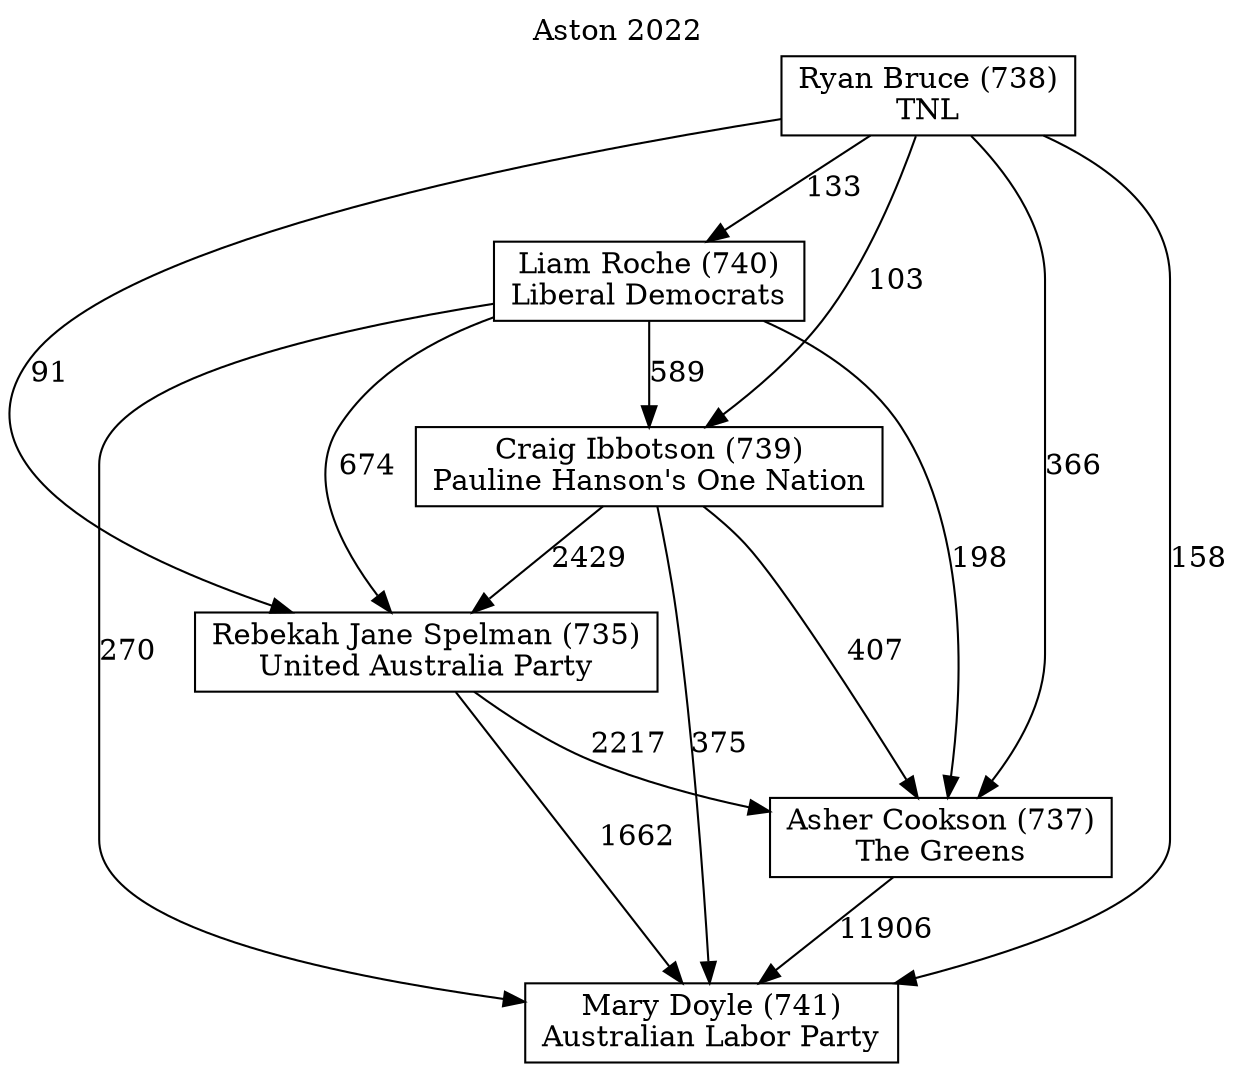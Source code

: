 // House preference flow
digraph "Mary Doyle (741)_Aston_2022" {
	graph [label="Aston 2022" labelloc=t mclimit=10]
	node [shape=box]
	"Rebekah Jane Spelman (735)" [label="Rebekah Jane Spelman (735)
United Australia Party"]
	"Asher Cookson (737)" [label="Asher Cookson (737)
The Greens"]
	"Liam Roche (740)" [label="Liam Roche (740)
Liberal Democrats"]
	"Ryan Bruce (738)" [label="Ryan Bruce (738)
TNL"]
	"Craig Ibbotson (739)" [label="Craig Ibbotson (739)
Pauline Hanson's One Nation"]
	"Mary Doyle (741)" [label="Mary Doyle (741)
Australian Labor Party"]
	"Ryan Bruce (738)" -> "Asher Cookson (737)" [label=366]
	"Liam Roche (740)" -> "Rebekah Jane Spelman (735)" [label=674]
	"Ryan Bruce (738)" -> "Rebekah Jane Spelman (735)" [label=91]
	"Ryan Bruce (738)" -> "Liam Roche (740)" [label=133]
	"Craig Ibbotson (739)" -> "Rebekah Jane Spelman (735)" [label=2429]
	"Liam Roche (740)" -> "Asher Cookson (737)" [label=198]
	"Ryan Bruce (738)" -> "Mary Doyle (741)" [label=158]
	"Craig Ibbotson (739)" -> "Mary Doyle (741)" [label=375]
	"Liam Roche (740)" -> "Craig Ibbotson (739)" [label=589]
	"Rebekah Jane Spelman (735)" -> "Mary Doyle (741)" [label=1662]
	"Ryan Bruce (738)" -> "Craig Ibbotson (739)" [label=103]
	"Liam Roche (740)" -> "Mary Doyle (741)" [label=270]
	"Craig Ibbotson (739)" -> "Asher Cookson (737)" [label=407]
	"Asher Cookson (737)" -> "Mary Doyle (741)" [label=11906]
	"Rebekah Jane Spelman (735)" -> "Asher Cookson (737)" [label=2217]
}
